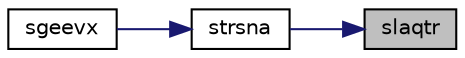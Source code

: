 digraph "slaqtr"
{
 // LATEX_PDF_SIZE
  edge [fontname="Helvetica",fontsize="10",labelfontname="Helvetica",labelfontsize="10"];
  node [fontname="Helvetica",fontsize="10",shape=record];
  rankdir="RL";
  Node1 [label="slaqtr",height=0.2,width=0.4,color="black", fillcolor="grey75", style="filled", fontcolor="black",tooltip="SLAQTR solves a real quasi-triangular system of equations, or a complex quasi-triangular system of sp..."];
  Node1 -> Node2 [dir="back",color="midnightblue",fontsize="10",style="solid",fontname="Helvetica"];
  Node2 [label="strsna",height=0.2,width=0.4,color="black", fillcolor="white", style="filled",URL="$strsna_8f.html#ae25a02f27cf6ca3c311bbabe2be61046",tooltip="STRSNA"];
  Node2 -> Node3 [dir="back",color="midnightblue",fontsize="10",style="solid",fontname="Helvetica"];
  Node3 [label="sgeevx",height=0.2,width=0.4,color="black", fillcolor="white", style="filled",URL="$sgeevx_8f.html#adf06d28b4793cbab21e898fcb713d5a5",tooltip="SGEEVX computes the eigenvalues and, optionally, the left and/or right eigenvectors for GE matrices"];
}
